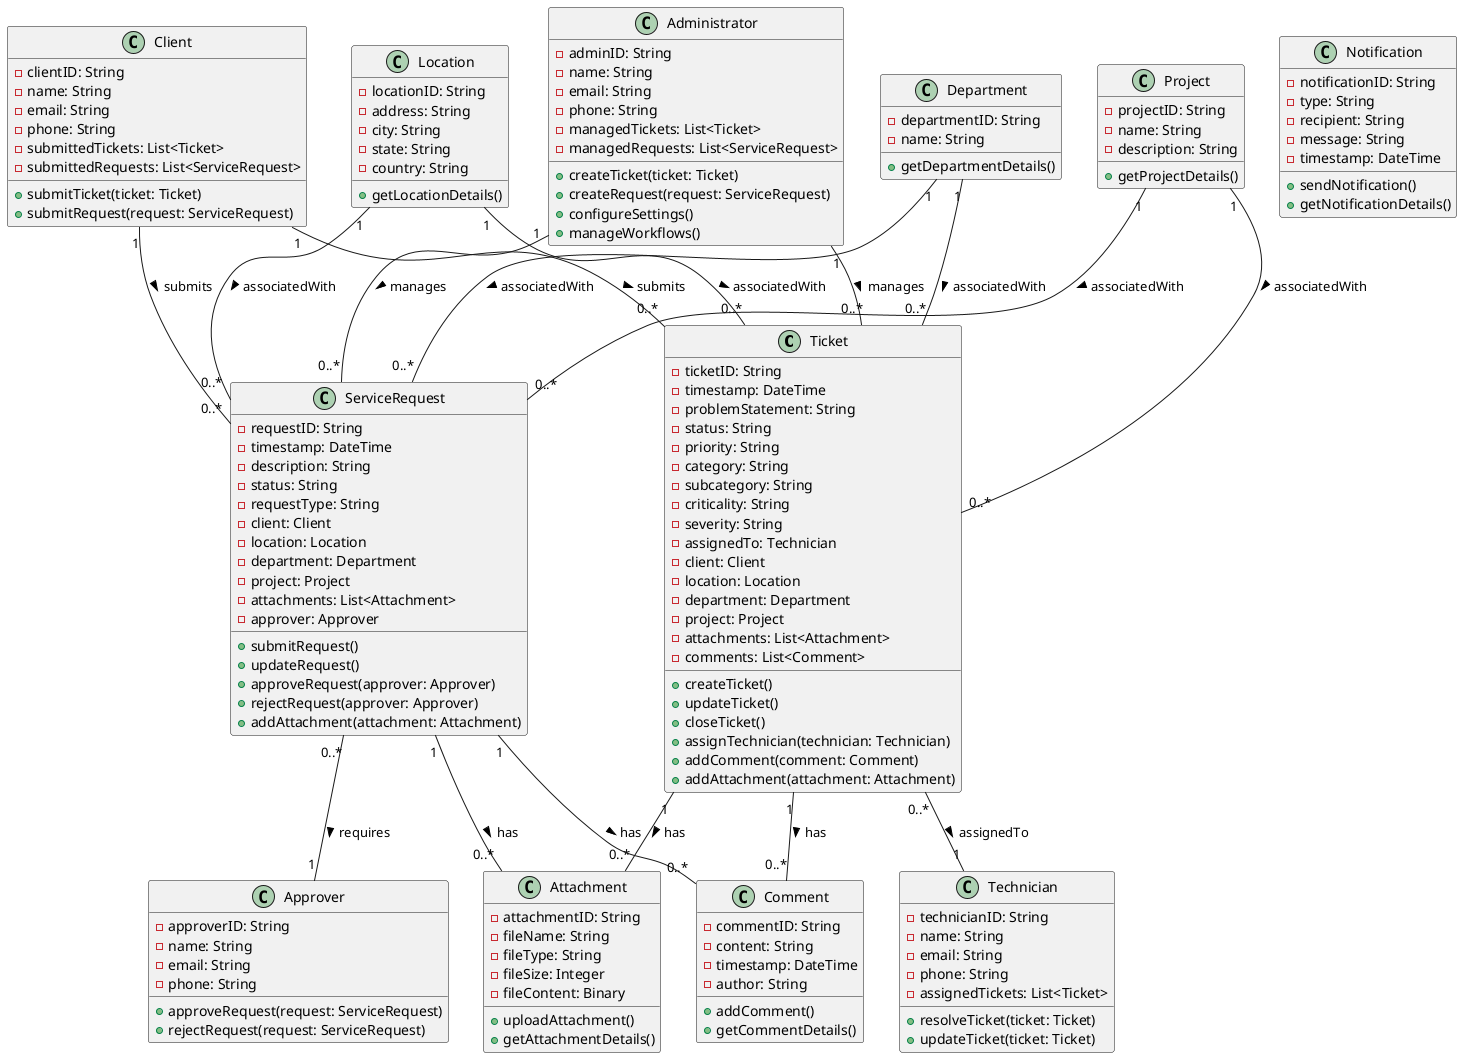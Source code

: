 @startuml

' Define classes
class Ticket {
  - ticketID: String
  - timestamp: DateTime
  - problemStatement: String
  - status: String
  - priority: String
  - category: String
  - subcategory: String
  - criticality: String
  - severity: String
  - assignedTo: Technician
  - client: Client
  - location: Location
  - department: Department
  - project: Project
  - attachments: List<Attachment>
  - comments: List<Comment>
  + createTicket()
  + updateTicket()
  + closeTicket()
  + assignTechnician(technician: Technician)
  + addComment(comment: Comment)
  + addAttachment(attachment: Attachment)
}

class ServiceRequest {
  - requestID: String
  - timestamp: DateTime
  - description: String
  - status: String
  - requestType: String
  - client: Client
  - location: Location
  - department: Department
  - project: Project
  - attachments: List<Attachment>
  - approver: Approver
  + submitRequest()
  + updateRequest()
  + approveRequest(approver: Approver)
  + rejectRequest(approver: Approver)
  + addAttachment(attachment: Attachment)
}

class Technician {
  - technicianID: String
  - name: String
  - email: String
  - phone: String
  - assignedTickets: List<Ticket>
  + resolveTicket(ticket: Ticket)
  + updateTicket(ticket: Ticket)
}

class Administrator {
  - adminID: String
  - name: String
  - email: String
  - phone: String
  - managedTickets: List<Ticket>
  - managedRequests: List<ServiceRequest>
  + createTicket(ticket: Ticket)
  + createRequest(request: ServiceRequest)
  + configureSettings()
  + manageWorkflows()
}

class Client {
  - clientID: String
  - name: String
  - email: String
  - phone: String
  - submittedTickets: List<Ticket>
  - submittedRequests: List<ServiceRequest>
  + submitTicket(ticket: Ticket)
  + submitRequest(request: ServiceRequest)
}

class Location {
  - locationID: String
  - address: String
  - city: String
  - state: String
  - country: String
  + getLocationDetails()
}

class Department {
  - departmentID: String
  - name: String
  + getDepartmentDetails()
}

class Project {
  - projectID: String
  - name: String
  - description: String
  + getProjectDetails()
}

class Attachment {
  - attachmentID: String
  - fileName: String
  - fileType: String
  - fileSize: Integer
  - fileContent: Binary
  + uploadAttachment()
  + getAttachmentDetails()
}

class Comment {
  - commentID: String
  - content: String
  - timestamp: DateTime
  - author: String
  + addComment()
  + getCommentDetails()
}

class Approver {
  - approverID: String
  - name: String
  - email: String
  - phone: String
  + approveRequest(request: ServiceRequest)
  + rejectRequest(request: ServiceRequest)
}

class Notification {
  - notificationID: String
  - type: String
  - recipient: String
  - message: String
  - timestamp: DateTime
  + sendNotification()
  + getNotificationDetails()
}

' Define relationships
Ticket "1" -- "0..*" Attachment : has >
Ticket "1" -- "0..*" Comment : has >
ServiceRequest "1" -- "0..*" Attachment : has >
ServiceRequest "1" -- "0..*" Comment : has >
Ticket "0..*" -- "1" Technician : assignedTo >
ServiceRequest "0..*" -- "1" Approver : requires >
Client "1" -- "0..*" Ticket : submits >
Client "1" -- "0..*" ServiceRequest : submits >
Administrator "1" -- "0..*" Ticket : manages >
Administrator "1" -- "0..*" ServiceRequest : manages >
Location "1" -- "0..*" Ticket : associatedWith >
Department "1" -- "0..*" Ticket : associatedWith >
Project "1" -- "0..*" Ticket : associatedWith >
Location "1" -- "0..*" ServiceRequest : associatedWith >
Department "1" -- "0..*" ServiceRequest : associatedWith >
Project "1" -- "0..*" ServiceRequest : associatedWith >

@enduml
